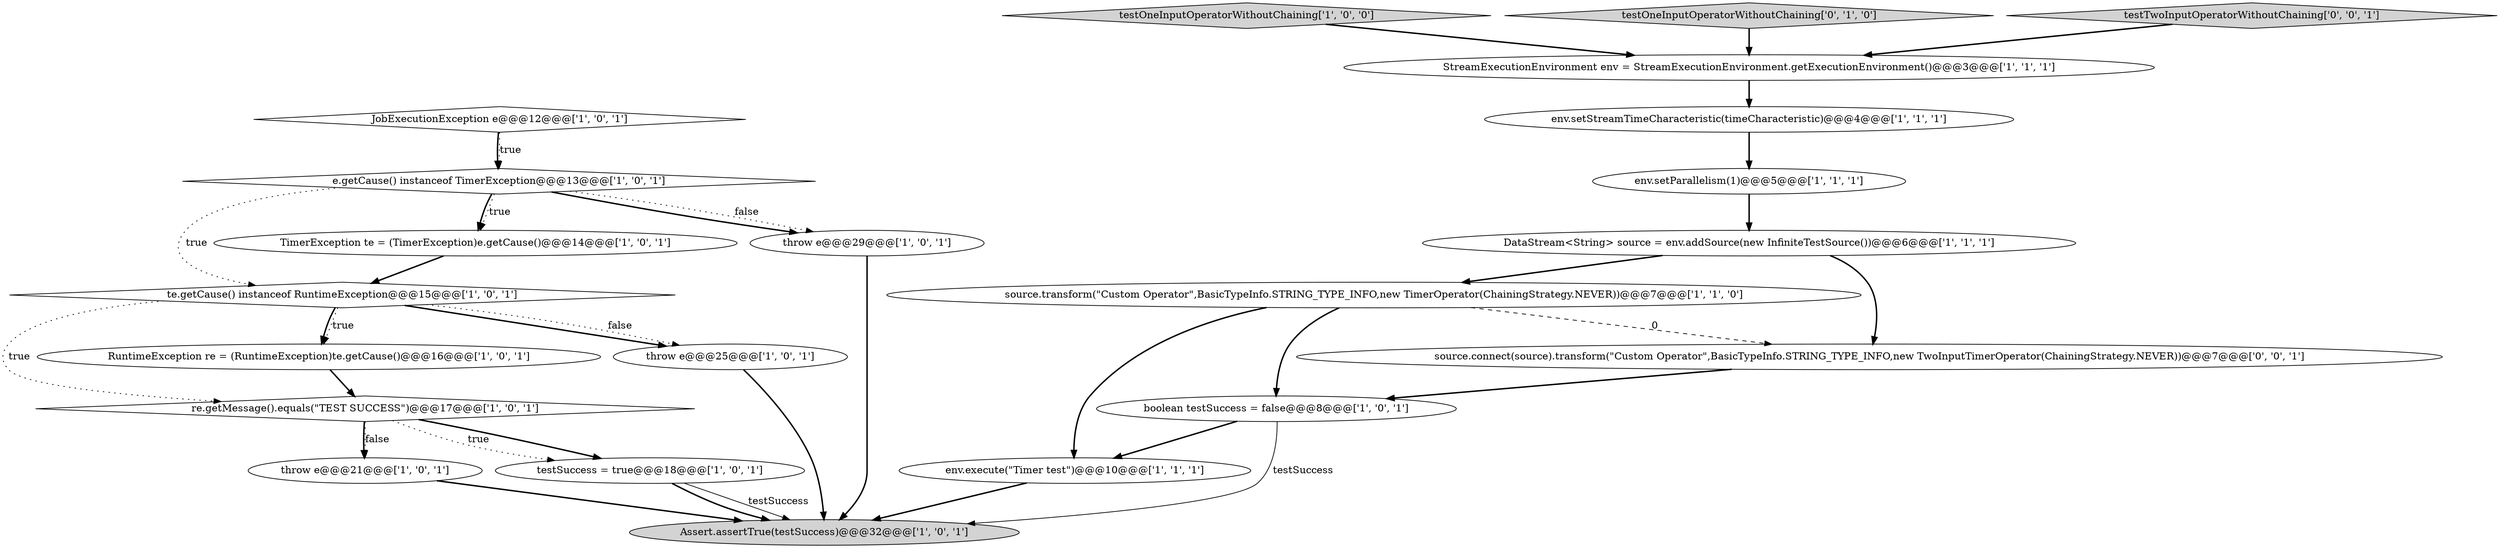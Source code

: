 digraph {
0 [style = filled, label = "testOneInputOperatorWithoutChaining['1', '0', '0']", fillcolor = lightgray, shape = diamond image = "AAA0AAABBB1BBB"];
19 [style = filled, label = "testOneInputOperatorWithoutChaining['0', '1', '0']", fillcolor = lightgray, shape = diamond image = "AAA0AAABBB2BBB"];
2 [style = filled, label = "Assert.assertTrue(testSuccess)@@@32@@@['1', '0', '1']", fillcolor = lightgray, shape = ellipse image = "AAA0AAABBB1BBB"];
12 [style = filled, label = "e.getCause() instanceof TimerException@@@13@@@['1', '0', '1']", fillcolor = white, shape = diamond image = "AAA0AAABBB1BBB"];
10 [style = filled, label = "testSuccess = true@@@18@@@['1', '0', '1']", fillcolor = white, shape = ellipse image = "AAA0AAABBB1BBB"];
6 [style = filled, label = "JobExecutionException e@@@12@@@['1', '0', '1']", fillcolor = white, shape = diamond image = "AAA0AAABBB1BBB"];
4 [style = filled, label = "boolean testSuccess = false@@@8@@@['1', '0', '1']", fillcolor = white, shape = ellipse image = "AAA0AAABBB1BBB"];
8 [style = filled, label = "env.setStreamTimeCharacteristic(timeCharacteristic)@@@4@@@['1', '1', '1']", fillcolor = white, shape = ellipse image = "AAA0AAABBB1BBB"];
9 [style = filled, label = "source.transform(\"Custom Operator\",BasicTypeInfo.STRING_TYPE_INFO,new TimerOperator(ChainingStrategy.NEVER))@@@7@@@['1', '1', '0']", fillcolor = white, shape = ellipse image = "AAA0AAABBB1BBB"];
7 [style = filled, label = "env.setParallelism(1)@@@5@@@['1', '1', '1']", fillcolor = white, shape = ellipse image = "AAA0AAABBB1BBB"];
3 [style = filled, label = "env.execute(\"Timer test\")@@@10@@@['1', '1', '1']", fillcolor = white, shape = ellipse image = "AAA0AAABBB1BBB"];
5 [style = filled, label = "throw e@@@29@@@['1', '0', '1']", fillcolor = white, shape = ellipse image = "AAA0AAABBB1BBB"];
16 [style = filled, label = "re.getMessage().equals(\"TEST SUCCESS\")@@@17@@@['1', '0', '1']", fillcolor = white, shape = diamond image = "AAA0AAABBB1BBB"];
20 [style = filled, label = "source.connect(source).transform(\"Custom Operator\",BasicTypeInfo.STRING_TYPE_INFO,new TwoInputTimerOperator(ChainingStrategy.NEVER))@@@7@@@['0', '0', '1']", fillcolor = white, shape = ellipse image = "AAA0AAABBB3BBB"];
11 [style = filled, label = "throw e@@@21@@@['1', '0', '1']", fillcolor = white, shape = ellipse image = "AAA0AAABBB1BBB"];
21 [style = filled, label = "testTwoInputOperatorWithoutChaining['0', '0', '1']", fillcolor = lightgray, shape = diamond image = "AAA0AAABBB3BBB"];
18 [style = filled, label = "DataStream<String> source = env.addSource(new InfiniteTestSource())@@@6@@@['1', '1', '1']", fillcolor = white, shape = ellipse image = "AAA0AAABBB1BBB"];
15 [style = filled, label = "RuntimeException re = (RuntimeException)te.getCause()@@@16@@@['1', '0', '1']", fillcolor = white, shape = ellipse image = "AAA0AAABBB1BBB"];
17 [style = filled, label = "throw e@@@25@@@['1', '0', '1']", fillcolor = white, shape = ellipse image = "AAA0AAABBB1BBB"];
13 [style = filled, label = "te.getCause() instanceof RuntimeException@@@15@@@['1', '0', '1']", fillcolor = white, shape = diamond image = "AAA0AAABBB1BBB"];
14 [style = filled, label = "TimerException te = (TimerException)e.getCause()@@@14@@@['1', '0', '1']", fillcolor = white, shape = ellipse image = "AAA0AAABBB1BBB"];
1 [style = filled, label = "StreamExecutionEnvironment env = StreamExecutionEnvironment.getExecutionEnvironment()@@@3@@@['1', '1', '1']", fillcolor = white, shape = ellipse image = "AAA0AAABBB1BBB"];
9->20 [style = dashed, label="0"];
4->3 [style = bold, label=""];
13->16 [style = dotted, label="true"];
1->8 [style = bold, label=""];
16->11 [style = bold, label=""];
12->5 [style = bold, label=""];
16->10 [style = bold, label=""];
10->2 [style = solid, label="testSuccess"];
9->4 [style = bold, label=""];
15->16 [style = bold, label=""];
16->10 [style = dotted, label="true"];
11->2 [style = bold, label=""];
8->7 [style = bold, label=""];
20->4 [style = bold, label=""];
4->2 [style = solid, label="testSuccess"];
12->5 [style = dotted, label="false"];
12->14 [style = dotted, label="true"];
13->17 [style = bold, label=""];
5->2 [style = bold, label=""];
19->1 [style = bold, label=""];
18->20 [style = bold, label=""];
12->13 [style = dotted, label="true"];
3->2 [style = bold, label=""];
17->2 [style = bold, label=""];
13->17 [style = dotted, label="false"];
0->1 [style = bold, label=""];
21->1 [style = bold, label=""];
12->14 [style = bold, label=""];
18->9 [style = bold, label=""];
16->11 [style = dotted, label="false"];
7->18 [style = bold, label=""];
9->3 [style = bold, label=""];
10->2 [style = bold, label=""];
13->15 [style = dotted, label="true"];
13->15 [style = bold, label=""];
6->12 [style = dotted, label="true"];
14->13 [style = bold, label=""];
6->12 [style = bold, label=""];
}
